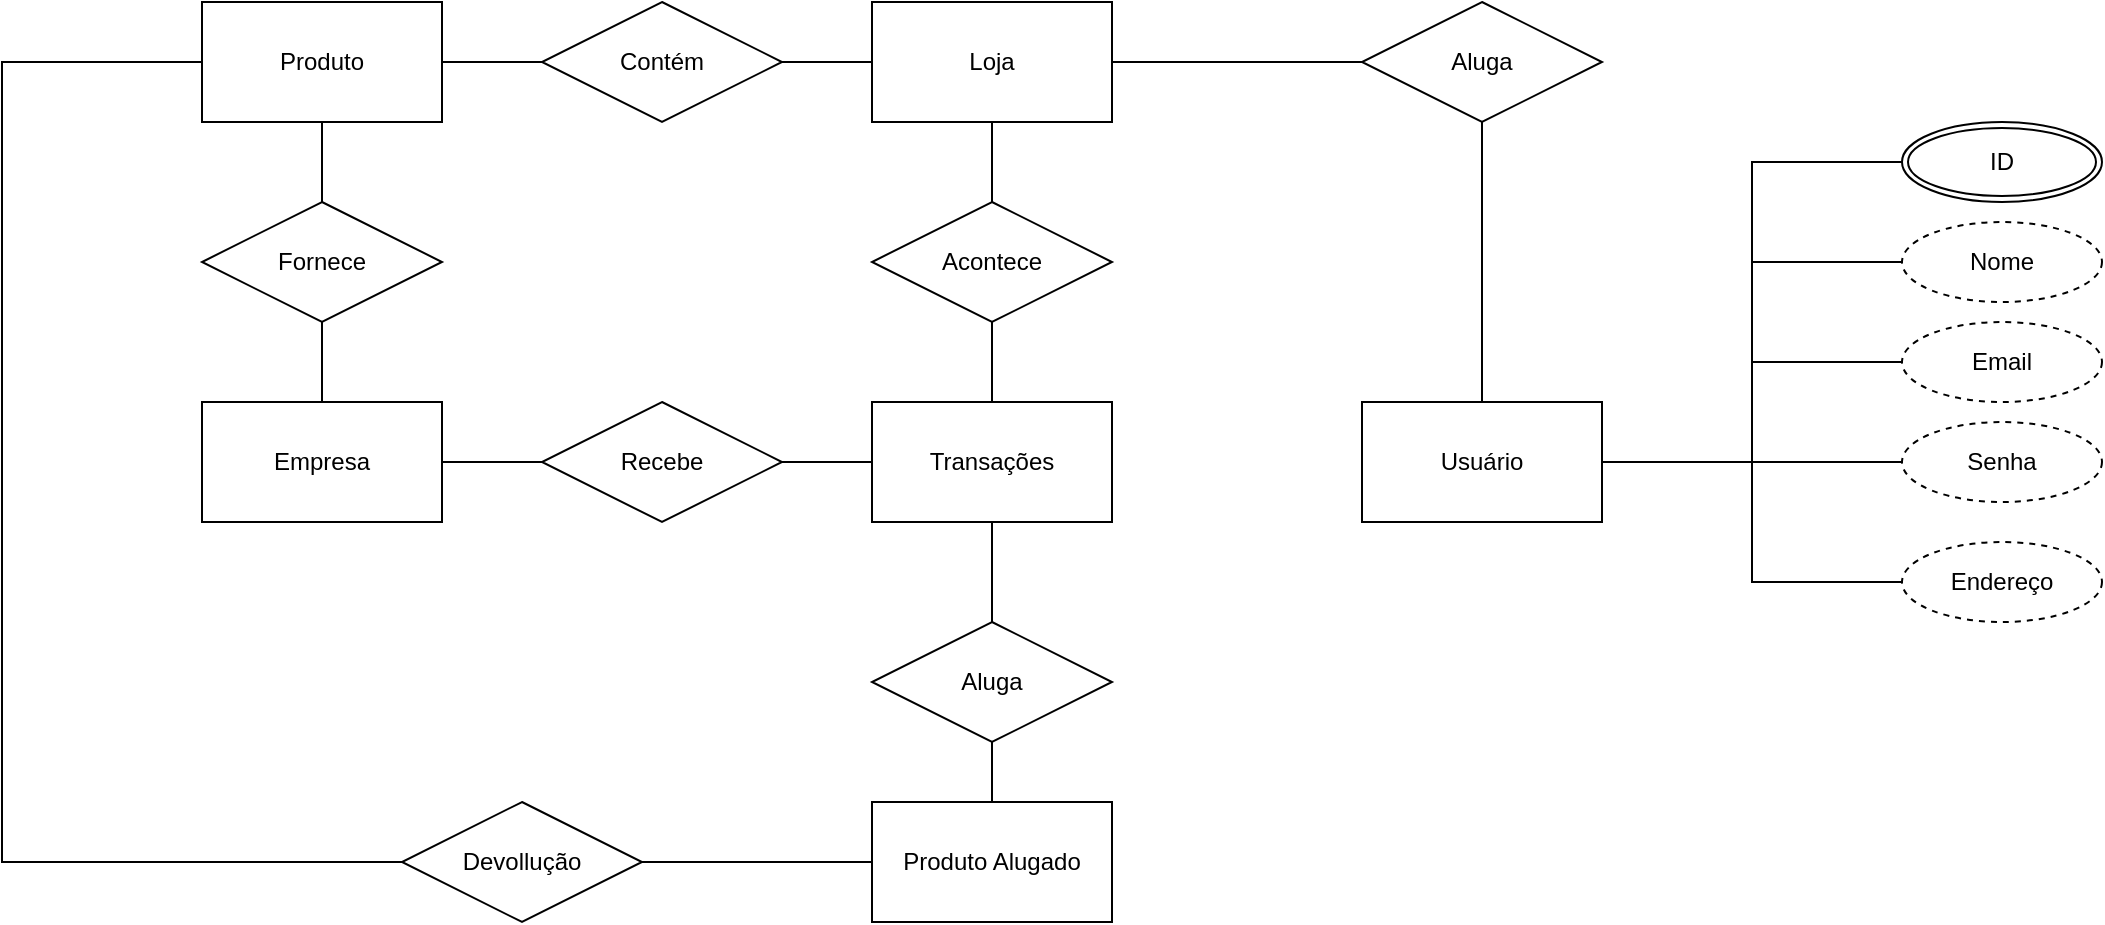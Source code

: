 <mxfile version="24.7.12">
  <diagram name="Página-1" id="0W5QKAUH1XcdWeVG-3CY">
    <mxGraphModel dx="1434" dy="772" grid="1" gridSize="10" guides="1" tooltips="1" connect="1" arrows="1" fold="1" page="1" pageScale="1" pageWidth="827" pageHeight="1169" math="0" shadow="0">
      <root>
        <mxCell id="0" />
        <mxCell id="1" parent="0" />
        <mxCell id="Sesuo_sOsXKxIpDMHE8v-1" value="Usuário" style="rounded=0;whiteSpace=wrap;html=1;" vertex="1" parent="1">
          <mxGeometry x="720" y="370" width="120" height="60" as="geometry" />
        </mxCell>
        <mxCell id="Sesuo_sOsXKxIpDMHE8v-2" value="Loja" style="rounded=0;whiteSpace=wrap;html=1;" vertex="1" parent="1">
          <mxGeometry x="475" y="170" width="120" height="60" as="geometry" />
        </mxCell>
        <mxCell id="Sesuo_sOsXKxIpDMHE8v-3" value="Produto" style="rounded=0;whiteSpace=wrap;html=1;" vertex="1" parent="1">
          <mxGeometry x="140" y="170" width="120" height="60" as="geometry" />
        </mxCell>
        <mxCell id="Sesuo_sOsXKxIpDMHE8v-4" value="Transações" style="rounded=0;whiteSpace=wrap;html=1;" vertex="1" parent="1">
          <mxGeometry x="475" y="370" width="120" height="60" as="geometry" />
        </mxCell>
        <mxCell id="Sesuo_sOsXKxIpDMHE8v-5" value="ID" style="ellipse;shape=doubleEllipse;margin=3;whiteSpace=wrap;html=1;align=center;" vertex="1" parent="1">
          <mxGeometry x="990" y="230" width="100" height="40" as="geometry" />
        </mxCell>
        <mxCell id="Sesuo_sOsXKxIpDMHE8v-6" value="Nome" style="ellipse;whiteSpace=wrap;html=1;align=center;dashed=1;" vertex="1" parent="1">
          <mxGeometry x="990" y="280" width="100" height="40" as="geometry" />
        </mxCell>
        <mxCell id="Sesuo_sOsXKxIpDMHE8v-7" value="Email" style="ellipse;whiteSpace=wrap;html=1;align=center;dashed=1;" vertex="1" parent="1">
          <mxGeometry x="990" y="330" width="100" height="40" as="geometry" />
        </mxCell>
        <mxCell id="Sesuo_sOsXKxIpDMHE8v-8" value="Empresa" style="rounded=0;whiteSpace=wrap;html=1;" vertex="1" parent="1">
          <mxGeometry x="140" y="370" width="120" height="60" as="geometry" />
        </mxCell>
        <mxCell id="Sesuo_sOsXKxIpDMHE8v-9" value="Senha" style="ellipse;whiteSpace=wrap;html=1;align=center;dashed=1;" vertex="1" parent="1">
          <mxGeometry x="990" y="380" width="100" height="40" as="geometry" />
        </mxCell>
        <mxCell id="Sesuo_sOsXKxIpDMHE8v-10" value="Endereço" style="ellipse;whiteSpace=wrap;html=1;align=center;dashed=1;" vertex="1" parent="1">
          <mxGeometry x="990" y="440" width="100" height="40" as="geometry" />
        </mxCell>
        <mxCell id="Sesuo_sOsXKxIpDMHE8v-20" value="Aluga" style="shape=rhombus;perimeter=rhombusPerimeter;whiteSpace=wrap;html=1;align=center;" vertex="1" parent="1">
          <mxGeometry x="720" y="170" width="120" height="60" as="geometry" />
        </mxCell>
        <mxCell id="Sesuo_sOsXKxIpDMHE8v-24" value="" style="endArrow=none;html=1;rounded=0;exitX=0.5;exitY=1;exitDx=0;exitDy=0;entryX=0.5;entryY=0;entryDx=0;entryDy=0;" edge="1" parent="1" source="Sesuo_sOsXKxIpDMHE8v-20" target="Sesuo_sOsXKxIpDMHE8v-1">
          <mxGeometry relative="1" as="geometry">
            <mxPoint x="730" y="290" as="sourcePoint" />
            <mxPoint x="890" y="290" as="targetPoint" />
          </mxGeometry>
        </mxCell>
        <mxCell id="Sesuo_sOsXKxIpDMHE8v-31" value="" style="endArrow=none;html=1;rounded=0;exitX=0;exitY=0.5;exitDx=0;exitDy=0;entryX=1;entryY=0.5;entryDx=0;entryDy=0;" edge="1" parent="1" source="Sesuo_sOsXKxIpDMHE8v-20" target="Sesuo_sOsXKxIpDMHE8v-2">
          <mxGeometry relative="1" as="geometry">
            <mxPoint x="750" y="250" as="sourcePoint" />
            <mxPoint x="910" y="250" as="targetPoint" />
          </mxGeometry>
        </mxCell>
        <mxCell id="Sesuo_sOsXKxIpDMHE8v-36" value="Contém" style="shape=rhombus;perimeter=rhombusPerimeter;whiteSpace=wrap;html=1;align=center;" vertex="1" parent="1">
          <mxGeometry x="310" y="170" width="120" height="60" as="geometry" />
        </mxCell>
        <mxCell id="Sesuo_sOsXKxIpDMHE8v-37" value="" style="endArrow=none;html=1;rounded=0;exitX=1;exitY=0.5;exitDx=0;exitDy=0;entryX=0;entryY=0.5;entryDx=0;entryDy=0;" edge="1" parent="1" source="Sesuo_sOsXKxIpDMHE8v-3" target="Sesuo_sOsXKxIpDMHE8v-36">
          <mxGeometry relative="1" as="geometry">
            <mxPoint x="280" y="340" as="sourcePoint" />
            <mxPoint x="440" y="340" as="targetPoint" />
          </mxGeometry>
        </mxCell>
        <mxCell id="Sesuo_sOsXKxIpDMHE8v-38" value="" style="endArrow=none;html=1;rounded=0;exitX=1;exitY=0.5;exitDx=0;exitDy=0;entryX=0;entryY=0.5;entryDx=0;entryDy=0;" edge="1" parent="1" source="Sesuo_sOsXKxIpDMHE8v-36" target="Sesuo_sOsXKxIpDMHE8v-2">
          <mxGeometry relative="1" as="geometry">
            <mxPoint x="350" y="320" as="sourcePoint" />
            <mxPoint x="510" y="320" as="targetPoint" />
          </mxGeometry>
        </mxCell>
        <mxCell id="Sesuo_sOsXKxIpDMHE8v-39" value="Fornece" style="shape=rhombus;perimeter=rhombusPerimeter;whiteSpace=wrap;html=1;align=center;" vertex="1" parent="1">
          <mxGeometry x="140" y="270" width="120" height="60" as="geometry" />
        </mxCell>
        <mxCell id="Sesuo_sOsXKxIpDMHE8v-40" value="" style="endArrow=none;html=1;rounded=0;exitX=0.5;exitY=0;exitDx=0;exitDy=0;entryX=0.5;entryY=1;entryDx=0;entryDy=0;" edge="1" parent="1" source="Sesuo_sOsXKxIpDMHE8v-39" target="Sesuo_sOsXKxIpDMHE8v-3">
          <mxGeometry relative="1" as="geometry">
            <mxPoint x="140" y="460" as="sourcePoint" />
            <mxPoint x="300" y="460" as="targetPoint" />
          </mxGeometry>
        </mxCell>
        <mxCell id="Sesuo_sOsXKxIpDMHE8v-41" value="" style="endArrow=none;html=1;rounded=0;exitX=0.5;exitY=1;exitDx=0;exitDy=0;entryX=0.5;entryY=0;entryDx=0;entryDy=0;" edge="1" parent="1" source="Sesuo_sOsXKxIpDMHE8v-39" target="Sesuo_sOsXKxIpDMHE8v-8">
          <mxGeometry relative="1" as="geometry">
            <mxPoint x="200" y="540" as="sourcePoint" />
            <mxPoint x="360" y="540" as="targetPoint" />
          </mxGeometry>
        </mxCell>
        <mxCell id="Sesuo_sOsXKxIpDMHE8v-44" value="Acontece" style="shape=rhombus;perimeter=rhombusPerimeter;whiteSpace=wrap;html=1;align=center;" vertex="1" parent="1">
          <mxGeometry x="475" y="270" width="120" height="60" as="geometry" />
        </mxCell>
        <mxCell id="Sesuo_sOsXKxIpDMHE8v-45" value="Recebe" style="shape=rhombus;perimeter=rhombusPerimeter;whiteSpace=wrap;html=1;align=center;" vertex="1" parent="1">
          <mxGeometry x="310" y="370" width="120" height="60" as="geometry" />
        </mxCell>
        <mxCell id="Sesuo_sOsXKxIpDMHE8v-46" value="" style="endArrow=none;html=1;rounded=0;exitX=0.5;exitY=0;exitDx=0;exitDy=0;entryX=0.5;entryY=1;entryDx=0;entryDy=0;" edge="1" parent="1" source="Sesuo_sOsXKxIpDMHE8v-4" target="Sesuo_sOsXKxIpDMHE8v-44">
          <mxGeometry relative="1" as="geometry">
            <mxPoint x="300" y="570" as="sourcePoint" />
            <mxPoint x="460" y="570" as="targetPoint" />
          </mxGeometry>
        </mxCell>
        <mxCell id="Sesuo_sOsXKxIpDMHE8v-47" value="" style="endArrow=none;html=1;rounded=0;exitX=0.5;exitY=0;exitDx=0;exitDy=0;entryX=0.5;entryY=1;entryDx=0;entryDy=0;" edge="1" parent="1" source="Sesuo_sOsXKxIpDMHE8v-44" target="Sesuo_sOsXKxIpDMHE8v-2">
          <mxGeometry relative="1" as="geometry">
            <mxPoint x="260" y="560" as="sourcePoint" />
            <mxPoint x="420" y="560" as="targetPoint" />
          </mxGeometry>
        </mxCell>
        <mxCell id="Sesuo_sOsXKxIpDMHE8v-52" value="" style="endArrow=none;html=1;rounded=0;exitX=1;exitY=0.5;exitDx=0;exitDy=0;entryX=0;entryY=0.5;entryDx=0;entryDy=0;" edge="1" parent="1" source="Sesuo_sOsXKxIpDMHE8v-8" target="Sesuo_sOsXKxIpDMHE8v-45">
          <mxGeometry relative="1" as="geometry">
            <mxPoint x="390" y="530" as="sourcePoint" />
            <mxPoint x="550" y="530" as="targetPoint" />
          </mxGeometry>
        </mxCell>
        <mxCell id="Sesuo_sOsXKxIpDMHE8v-53" value="" style="endArrow=none;html=1;rounded=0;exitX=1;exitY=0.5;exitDx=0;exitDy=0;entryX=0;entryY=0.5;entryDx=0;entryDy=0;" edge="1" parent="1" source="Sesuo_sOsXKxIpDMHE8v-45" target="Sesuo_sOsXKxIpDMHE8v-4">
          <mxGeometry relative="1" as="geometry">
            <mxPoint x="290" y="570" as="sourcePoint" />
            <mxPoint x="450" y="570" as="targetPoint" />
          </mxGeometry>
        </mxCell>
        <mxCell id="Sesuo_sOsXKxIpDMHE8v-54" value="" style="endArrow=none;html=1;rounded=0;exitX=0;exitY=0.5;exitDx=0;exitDy=0;entryX=1;entryY=0.5;entryDx=0;entryDy=0;edgeStyle=orthogonalEdgeStyle;" edge="1" parent="1" source="Sesuo_sOsXKxIpDMHE8v-5" target="Sesuo_sOsXKxIpDMHE8v-1">
          <mxGeometry relative="1" as="geometry">
            <mxPoint x="920" y="80" as="sourcePoint" />
            <mxPoint x="1080" y="80" as="targetPoint" />
          </mxGeometry>
        </mxCell>
        <mxCell id="Sesuo_sOsXKxIpDMHE8v-55" value="" style="endArrow=none;html=1;rounded=0;exitX=0;exitY=0.5;exitDx=0;exitDy=0;entryX=1;entryY=0.5;entryDx=0;entryDy=0;edgeStyle=orthogonalEdgeStyle;" edge="1" parent="1" source="Sesuo_sOsXKxIpDMHE8v-6" target="Sesuo_sOsXKxIpDMHE8v-1">
          <mxGeometry relative="1" as="geometry">
            <mxPoint x="990" y="740" as="sourcePoint" />
            <mxPoint x="1150" y="740" as="targetPoint" />
          </mxGeometry>
        </mxCell>
        <mxCell id="Sesuo_sOsXKxIpDMHE8v-56" value="" style="endArrow=none;html=1;rounded=0;exitX=0;exitY=0.5;exitDx=0;exitDy=0;entryX=1;entryY=0.5;entryDx=0;entryDy=0;edgeStyle=orthogonalEdgeStyle;" edge="1" parent="1" source="Sesuo_sOsXKxIpDMHE8v-7" target="Sesuo_sOsXKxIpDMHE8v-1">
          <mxGeometry relative="1" as="geometry">
            <mxPoint x="890" y="630" as="sourcePoint" />
            <mxPoint x="1050" y="630" as="targetPoint" />
          </mxGeometry>
        </mxCell>
        <mxCell id="Sesuo_sOsXKxIpDMHE8v-57" value="" style="endArrow=none;html=1;rounded=0;exitX=0;exitY=0.5;exitDx=0;exitDy=0;entryX=1;entryY=0.5;entryDx=0;entryDy=0;edgeStyle=orthogonalEdgeStyle;" edge="1" parent="1" source="Sesuo_sOsXKxIpDMHE8v-9" target="Sesuo_sOsXKxIpDMHE8v-1">
          <mxGeometry relative="1" as="geometry">
            <mxPoint x="900" y="570" as="sourcePoint" />
            <mxPoint x="1060" y="570" as="targetPoint" />
          </mxGeometry>
        </mxCell>
        <mxCell id="Sesuo_sOsXKxIpDMHE8v-58" value="" style="endArrow=none;html=1;rounded=0;exitX=1;exitY=0.5;exitDx=0;exitDy=0;entryX=0;entryY=0.5;entryDx=0;entryDy=0;edgeStyle=orthogonalEdgeStyle;" edge="1" parent="1" source="Sesuo_sOsXKxIpDMHE8v-1" target="Sesuo_sOsXKxIpDMHE8v-10">
          <mxGeometry relative="1" as="geometry">
            <mxPoint x="850" y="590" as="sourcePoint" />
            <mxPoint x="1010" y="590" as="targetPoint" />
          </mxGeometry>
        </mxCell>
        <mxCell id="Sesuo_sOsXKxIpDMHE8v-63" value="Produto Alugado" style="rounded=0;whiteSpace=wrap;html=1;" vertex="1" parent="1">
          <mxGeometry x="475" y="570" width="120" height="60" as="geometry" />
        </mxCell>
        <mxCell id="Sesuo_sOsXKxIpDMHE8v-64" value="Devollução" style="shape=rhombus;perimeter=rhombusPerimeter;whiteSpace=wrap;html=1;align=center;" vertex="1" parent="1">
          <mxGeometry x="240" y="570" width="120" height="60" as="geometry" />
        </mxCell>
        <mxCell id="Sesuo_sOsXKxIpDMHE8v-67" value="Aluga" style="shape=rhombus;perimeter=rhombusPerimeter;whiteSpace=wrap;html=1;align=center;" vertex="1" parent="1">
          <mxGeometry x="475" y="480" width="120" height="60" as="geometry" />
        </mxCell>
        <mxCell id="Sesuo_sOsXKxIpDMHE8v-70" value="" style="endArrow=none;html=1;rounded=0;exitX=0.5;exitY=1;exitDx=0;exitDy=0;entryX=0.5;entryY=0;entryDx=0;entryDy=0;" edge="1" parent="1" source="Sesuo_sOsXKxIpDMHE8v-4" target="Sesuo_sOsXKxIpDMHE8v-67">
          <mxGeometry relative="1" as="geometry">
            <mxPoint x="660" y="510" as="sourcePoint" />
            <mxPoint x="820" y="510" as="targetPoint" />
          </mxGeometry>
        </mxCell>
        <mxCell id="Sesuo_sOsXKxIpDMHE8v-71" value="" style="endArrow=none;html=1;rounded=0;exitX=0.5;exitY=1;exitDx=0;exitDy=0;entryX=0.5;entryY=0;entryDx=0;entryDy=0;" edge="1" parent="1" source="Sesuo_sOsXKxIpDMHE8v-67" target="Sesuo_sOsXKxIpDMHE8v-63">
          <mxGeometry relative="1" as="geometry">
            <mxPoint x="770" y="580" as="sourcePoint" />
            <mxPoint x="930" y="580" as="targetPoint" />
          </mxGeometry>
        </mxCell>
        <mxCell id="Sesuo_sOsXKxIpDMHE8v-72" value="" style="endArrow=none;html=1;rounded=0;exitX=0;exitY=0.5;exitDx=0;exitDy=0;entryX=1;entryY=0.5;entryDx=0;entryDy=0;" edge="1" parent="1" source="Sesuo_sOsXKxIpDMHE8v-63" target="Sesuo_sOsXKxIpDMHE8v-64">
          <mxGeometry relative="1" as="geometry">
            <mxPoint x="290" y="520" as="sourcePoint" />
            <mxPoint x="450" y="520" as="targetPoint" />
          </mxGeometry>
        </mxCell>
        <mxCell id="Sesuo_sOsXKxIpDMHE8v-73" value="" style="endArrow=none;html=1;rounded=0;entryX=0;entryY=0.5;entryDx=0;entryDy=0;exitX=0;exitY=0.5;exitDx=0;exitDy=0;edgeStyle=orthogonalEdgeStyle;" edge="1" parent="1" source="Sesuo_sOsXKxIpDMHE8v-3" target="Sesuo_sOsXKxIpDMHE8v-64">
          <mxGeometry relative="1" as="geometry">
            <mxPoint x="50" y="530" as="sourcePoint" />
            <mxPoint x="210" y="530" as="targetPoint" />
            <Array as="points">
              <mxPoint x="40" y="200" />
              <mxPoint x="40" y="600" />
            </Array>
          </mxGeometry>
        </mxCell>
      </root>
    </mxGraphModel>
  </diagram>
</mxfile>
